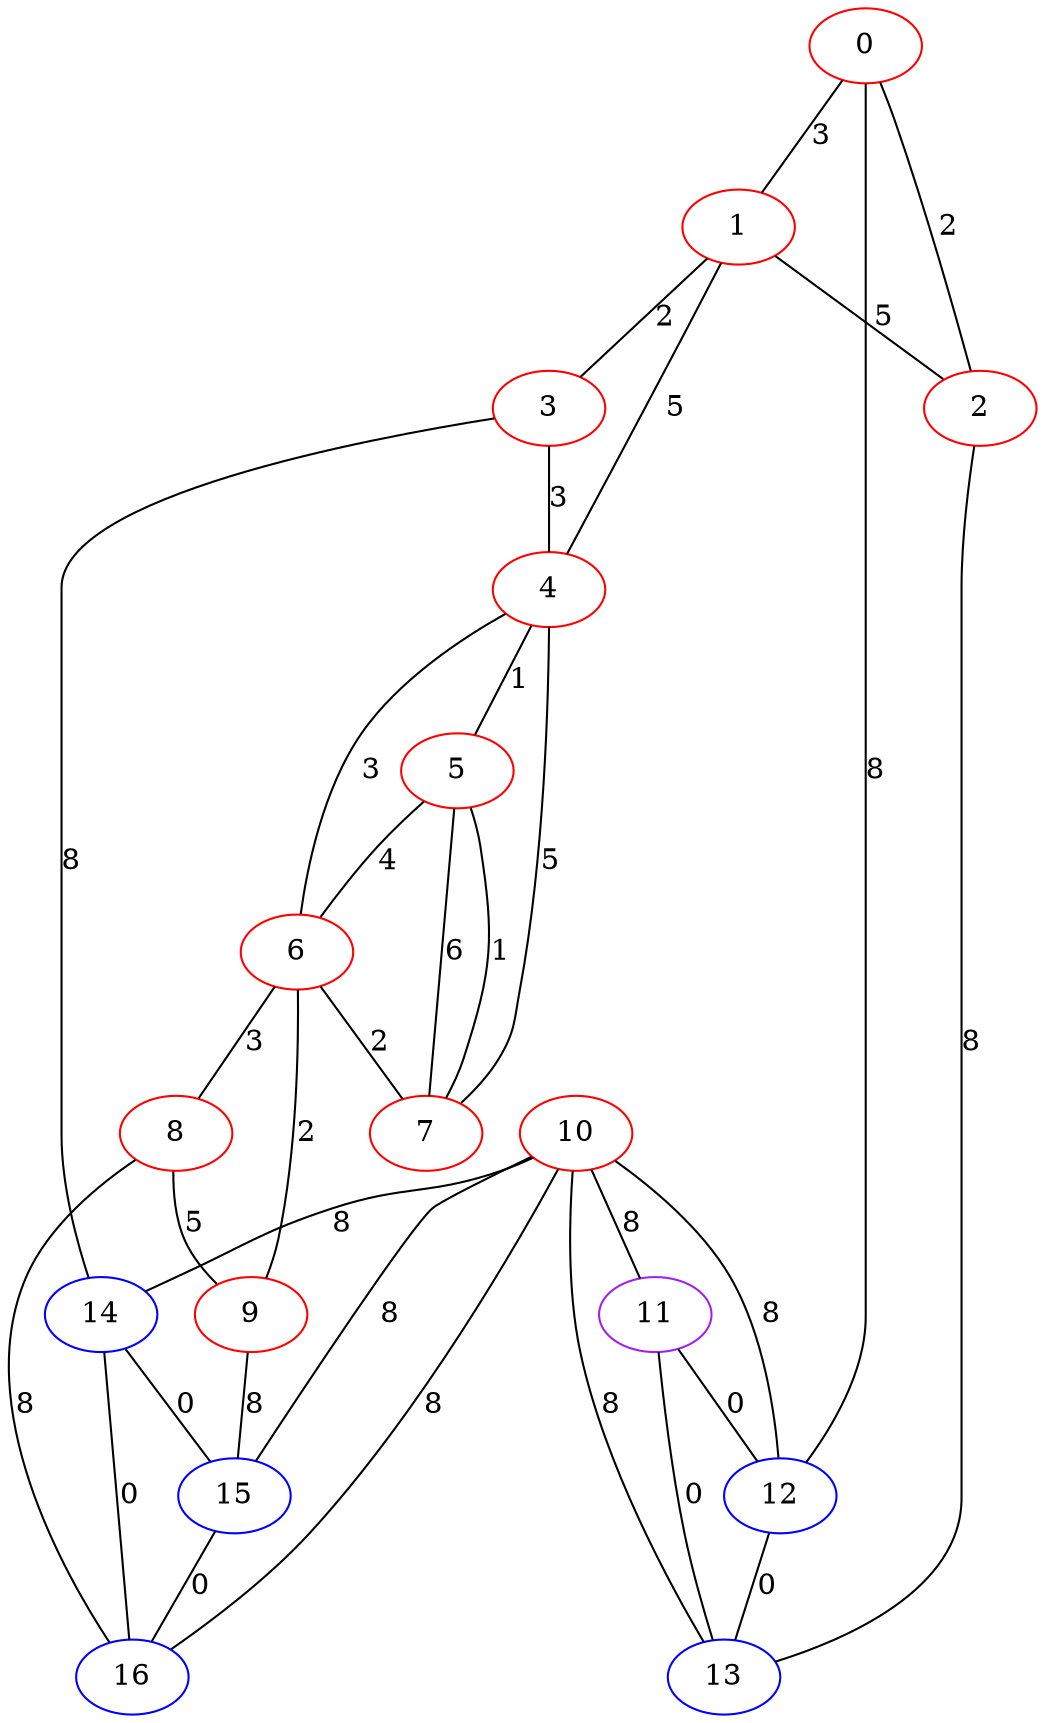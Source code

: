 graph "" {
0 [color=red, weight=1];
1 [color=red, weight=1];
2 [color=red, weight=1];
3 [color=red, weight=1];
4 [color=red, weight=1];
5 [color=red, weight=1];
6 [color=red, weight=1];
7 [color=red, weight=1];
8 [color=red, weight=1];
9 [color=red, weight=1];
10 [color=red, weight=1];
11 [color=purple, weight=4];
12 [color=blue, weight=3];
13 [color=blue, weight=3];
14 [color=blue, weight=3];
15 [color=blue, weight=3];
16 [color=blue, weight=3];
0 -- 1  [key=0, label=3];
0 -- 2  [key=0, label=2];
0 -- 12  [key=0, label=8];
1 -- 2  [key=0, label=5];
1 -- 3  [key=0, label=2];
1 -- 4  [key=0, label=5];
2 -- 13  [key=0, label=8];
3 -- 4  [key=0, label=3];
3 -- 14  [key=0, label=8];
4 -- 5  [key=0, label=1];
4 -- 6  [key=0, label=3];
4 -- 7  [key=0, label=5];
5 -- 6  [key=0, label=4];
5 -- 7  [key=0, label=6];
5 -- 7  [key=1, label=1];
6 -- 8  [key=0, label=3];
6 -- 9  [key=0, label=2];
6 -- 7  [key=0, label=2];
8 -- 16  [key=0, label=8];
8 -- 9  [key=0, label=5];
9 -- 15  [key=0, label=8];
10 -- 11  [key=0, label=8];
10 -- 12  [key=0, label=8];
10 -- 13  [key=0, label=8];
10 -- 14  [key=0, label=8];
10 -- 15  [key=0, label=8];
10 -- 16  [key=0, label=8];
11 -- 12  [key=0, label=0];
11 -- 13  [key=0, label=0];
12 -- 13  [key=0, label=0];
14 -- 16  [key=0, label=0];
14 -- 15  [key=0, label=0];
15 -- 16  [key=0, label=0];
}
